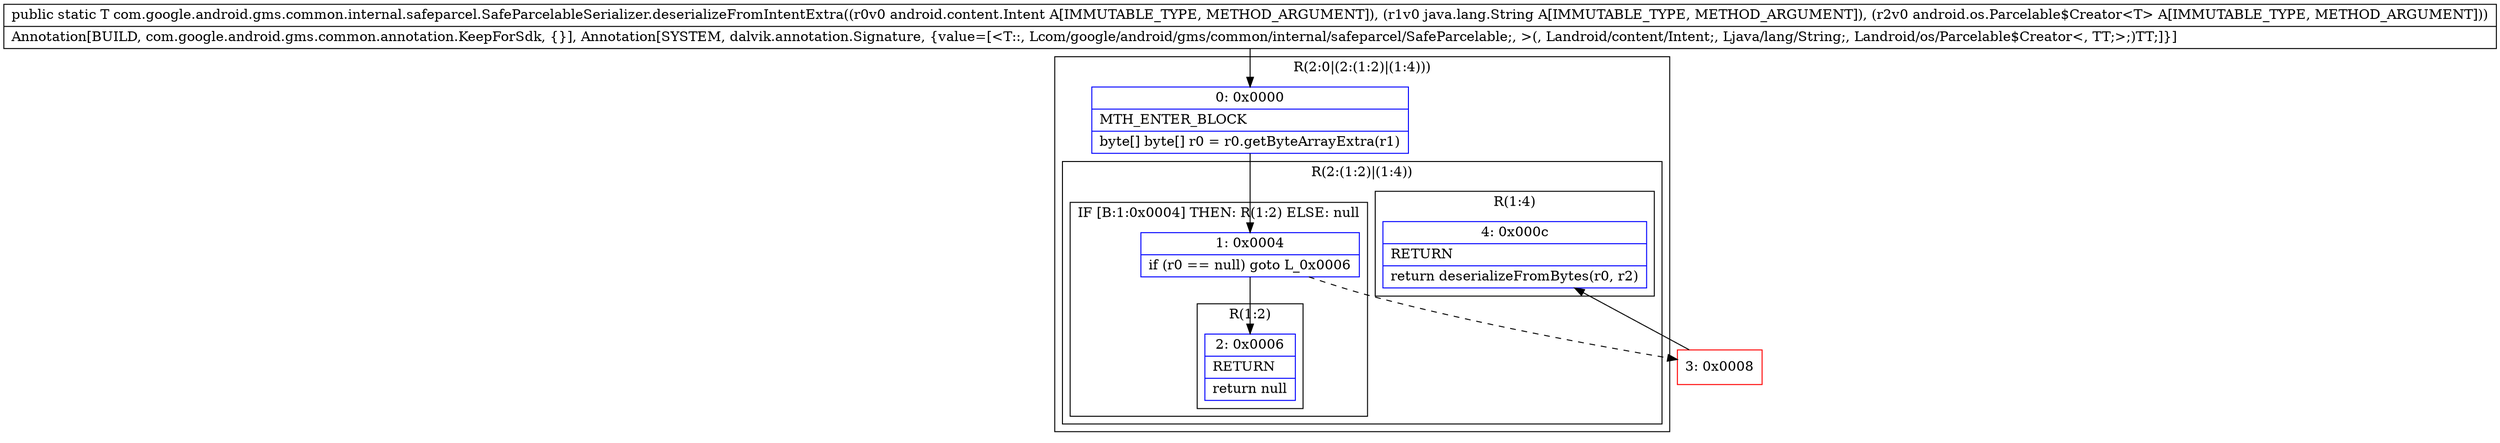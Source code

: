 digraph "CFG forcom.google.android.gms.common.internal.safeparcel.SafeParcelableSerializer.deserializeFromIntentExtra(Landroid\/content\/Intent;Ljava\/lang\/String;Landroid\/os\/Parcelable$Creator;)Lcom\/google\/android\/gms\/common\/internal\/safeparcel\/SafeParcelable;" {
subgraph cluster_Region_1198437720 {
label = "R(2:0|(2:(1:2)|(1:4)))";
node [shape=record,color=blue];
Node_0 [shape=record,label="{0\:\ 0x0000|MTH_ENTER_BLOCK\l|byte[] byte[] r0 = r0.getByteArrayExtra(r1)\l}"];
subgraph cluster_Region_1981056785 {
label = "R(2:(1:2)|(1:4))";
node [shape=record,color=blue];
subgraph cluster_IfRegion_1558689478 {
label = "IF [B:1:0x0004] THEN: R(1:2) ELSE: null";
node [shape=record,color=blue];
Node_1 [shape=record,label="{1\:\ 0x0004|if (r0 == null) goto L_0x0006\l}"];
subgraph cluster_Region_1804614731 {
label = "R(1:2)";
node [shape=record,color=blue];
Node_2 [shape=record,label="{2\:\ 0x0006|RETURN\l|return null\l}"];
}
}
subgraph cluster_Region_260453218 {
label = "R(1:4)";
node [shape=record,color=blue];
Node_4 [shape=record,label="{4\:\ 0x000c|RETURN\l|return deserializeFromBytes(r0, r2)\l}"];
}
}
}
Node_3 [shape=record,color=red,label="{3\:\ 0x0008}"];
MethodNode[shape=record,label="{public static T com.google.android.gms.common.internal.safeparcel.SafeParcelableSerializer.deserializeFromIntentExtra((r0v0 android.content.Intent A[IMMUTABLE_TYPE, METHOD_ARGUMENT]), (r1v0 java.lang.String A[IMMUTABLE_TYPE, METHOD_ARGUMENT]), (r2v0 android.os.Parcelable$Creator\<T\> A[IMMUTABLE_TYPE, METHOD_ARGUMENT]))  | Annotation[BUILD, com.google.android.gms.common.annotation.KeepForSdk, \{\}], Annotation[SYSTEM, dalvik.annotation.Signature, \{value=[\<T::, Lcom\/google\/android\/gms\/common\/internal\/safeparcel\/SafeParcelable;, \>(, Landroid\/content\/Intent;, Ljava\/lang\/String;, Landroid\/os\/Parcelable$Creator\<, TT;\>;)TT;]\}]\l}"];
MethodNode -> Node_0;
Node_0 -> Node_1;
Node_1 -> Node_2;
Node_1 -> Node_3[style=dashed];
Node_3 -> Node_4;
}

